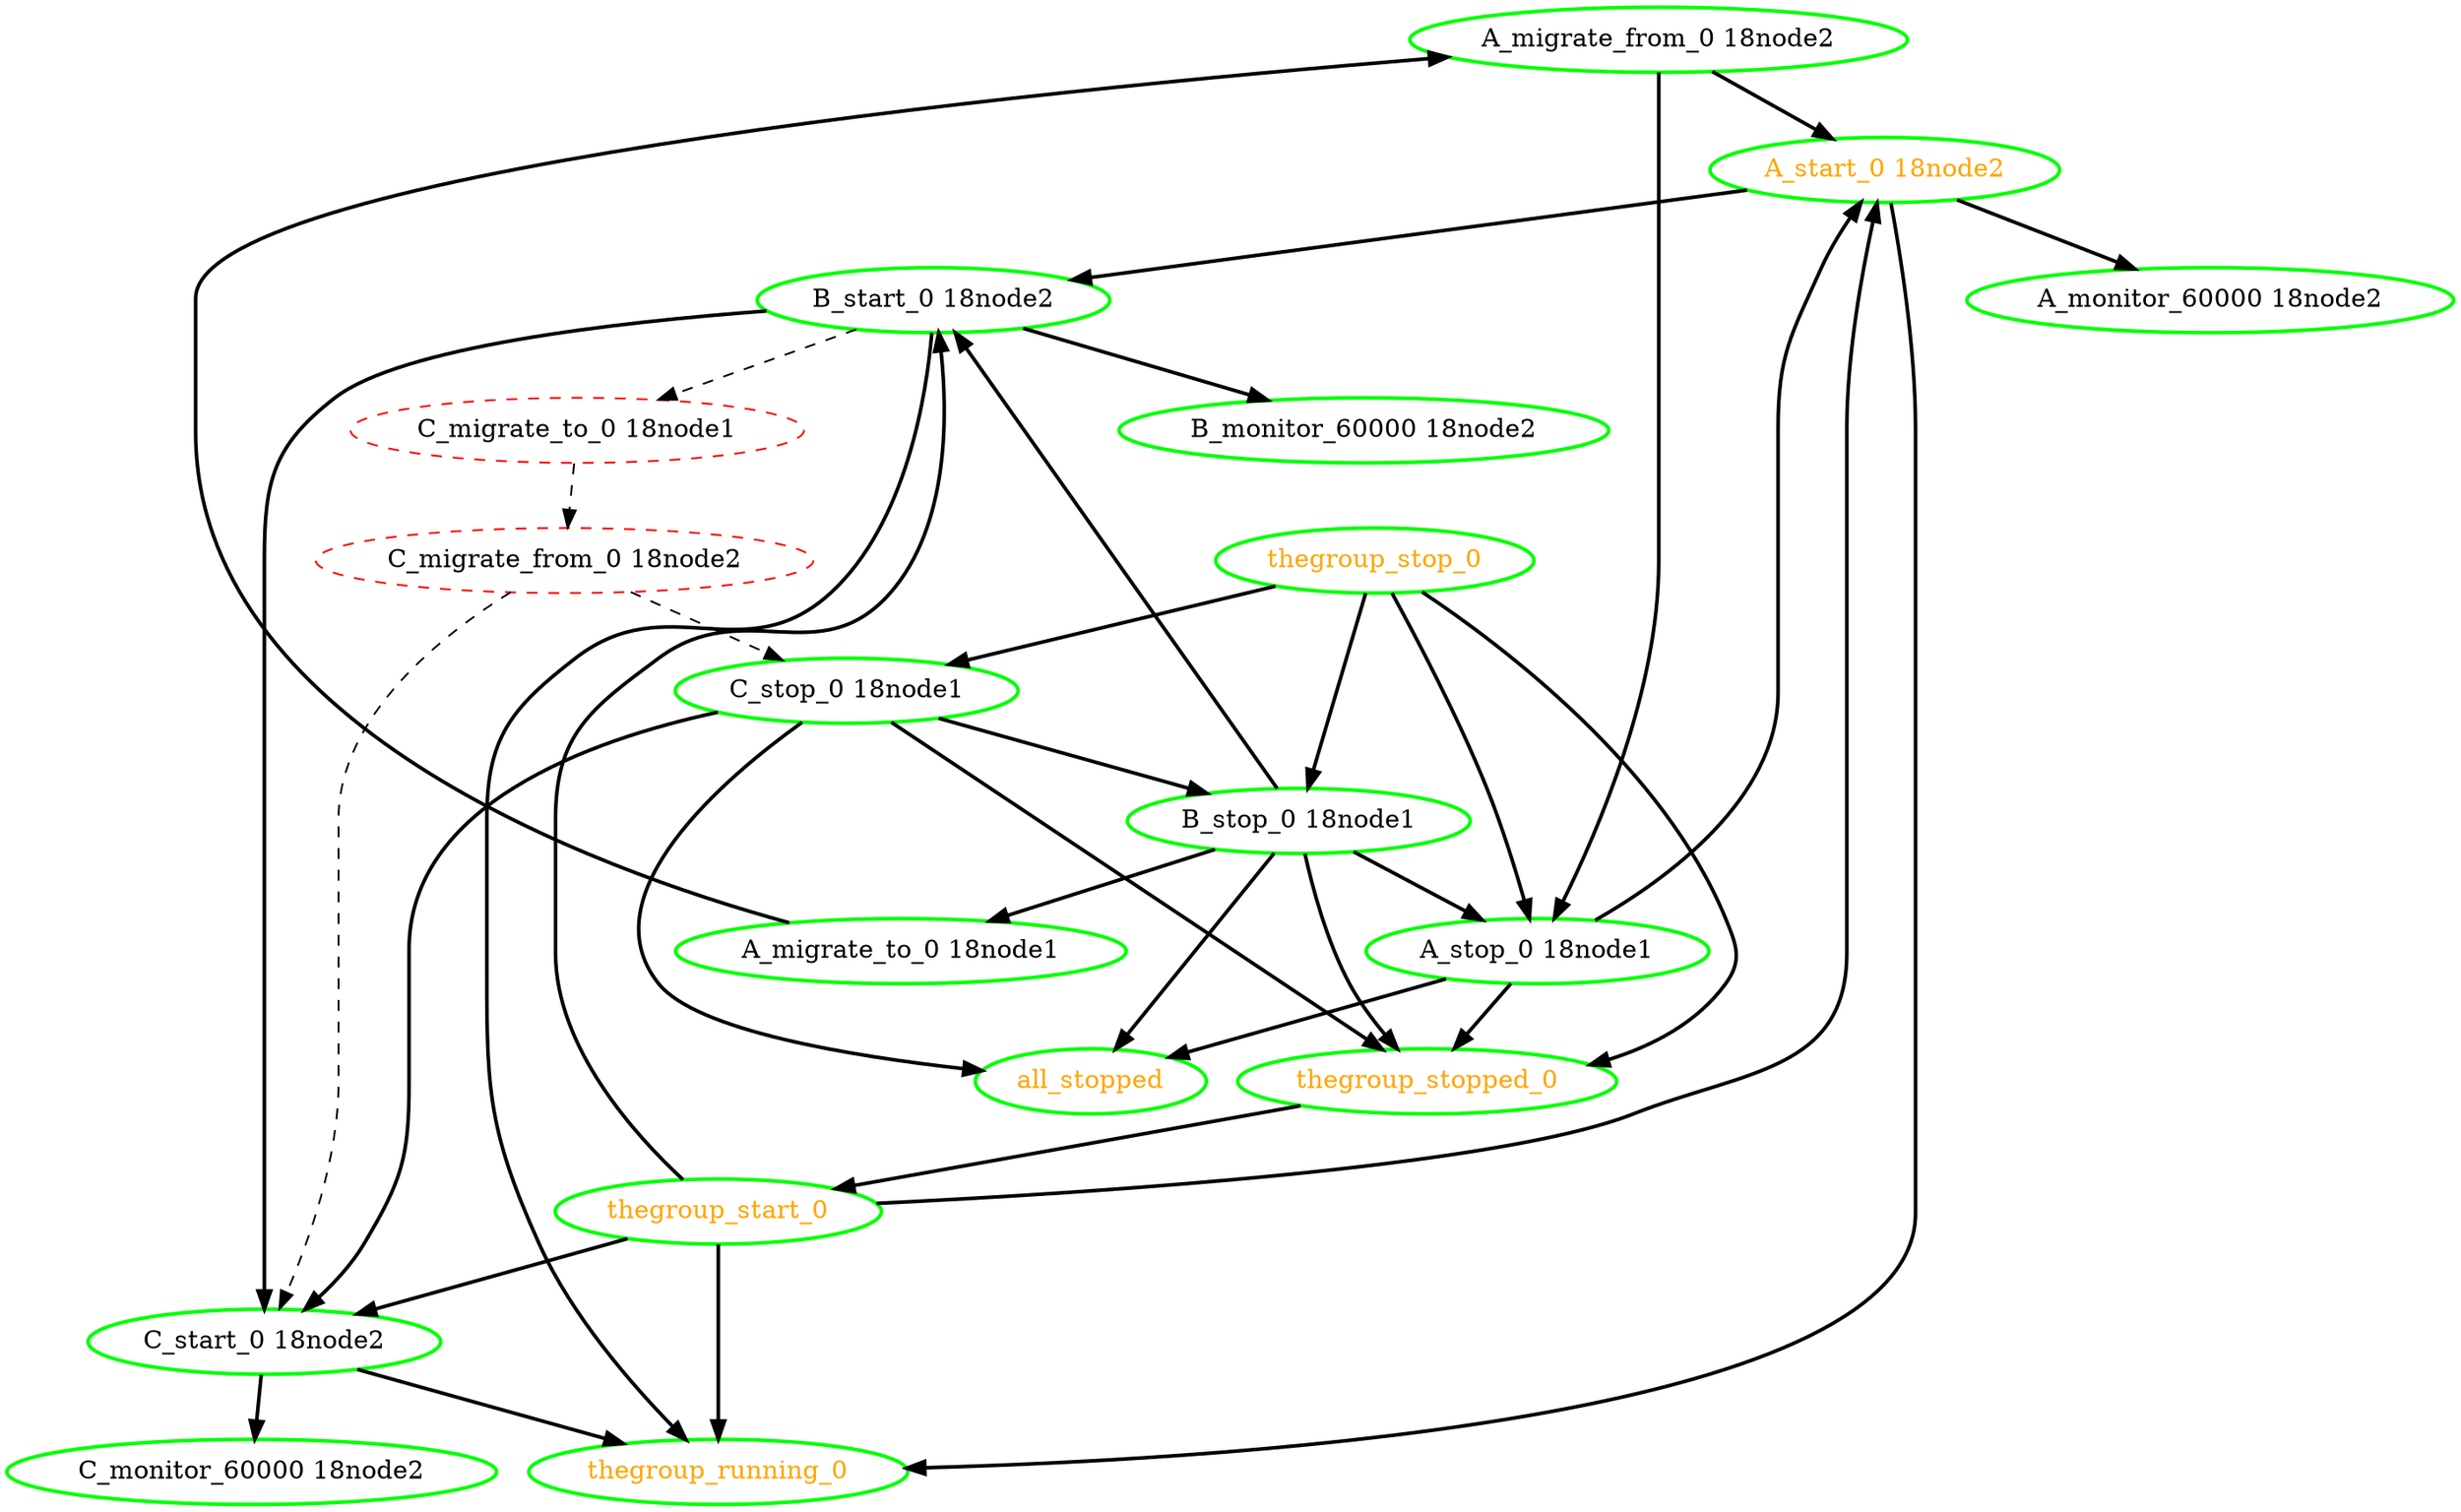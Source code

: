 digraph "g" {
"A_migrate_from_0 18node2" -> "A_start_0 18node2" [ style = bold]
"A_migrate_from_0 18node2" -> "A_stop_0 18node1" [ style = bold]
"A_migrate_from_0 18node2" [ style=bold color="green" fontcolor="black"]
"A_migrate_to_0 18node1" -> "A_migrate_from_0 18node2" [ style = bold]
"A_migrate_to_0 18node1" [ style=bold color="green" fontcolor="black"]
"A_monitor_60000 18node2" [ style=bold color="green" fontcolor="black"]
"A_start_0 18node2" -> "A_monitor_60000 18node2" [ style = bold]
"A_start_0 18node2" -> "B_start_0 18node2" [ style = bold]
"A_start_0 18node2" -> "thegroup_running_0" [ style = bold]
"A_start_0 18node2" [ style=bold color="green" fontcolor="orange"]
"A_stop_0 18node1" -> "A_start_0 18node2" [ style = bold]
"A_stop_0 18node1" -> "all_stopped" [ style = bold]
"A_stop_0 18node1" -> "thegroup_stopped_0" [ style = bold]
"A_stop_0 18node1" [ style=bold color="green" fontcolor="black"]
"B_monitor_60000 18node2" [ style=bold color="green" fontcolor="black"]
"B_start_0 18node2" -> "B_monitor_60000 18node2" [ style = bold]
"B_start_0 18node2" -> "C_migrate_to_0 18node1" [ style = dashed]
"B_start_0 18node2" -> "C_start_0 18node2" [ style = bold]
"B_start_0 18node2" -> "thegroup_running_0" [ style = bold]
"B_start_0 18node2" [ style=bold color="green" fontcolor="black"]
"B_stop_0 18node1" -> "A_migrate_to_0 18node1" [ style = bold]
"B_stop_0 18node1" -> "A_stop_0 18node1" [ style = bold]
"B_stop_0 18node1" -> "B_start_0 18node2" [ style = bold]
"B_stop_0 18node1" -> "all_stopped" [ style = bold]
"B_stop_0 18node1" -> "thegroup_stopped_0" [ style = bold]
"B_stop_0 18node1" [ style=bold color="green" fontcolor="black"]
"C_migrate_from_0 18node2" -> "C_start_0 18node2" [ style = dashed]
"C_migrate_from_0 18node2" -> "C_stop_0 18node1" [ style = dashed]
"C_migrate_from_0 18node2" [ style=dashed color="red" fontcolor="black"]
"C_migrate_to_0 18node1" -> "C_migrate_from_0 18node2" [ style = dashed]
"C_migrate_to_0 18node1" [ style=dashed color="red" fontcolor="black"]
"C_monitor_60000 18node2" [ style=bold color="green" fontcolor="black"]
"C_start_0 18node2" -> "C_monitor_60000 18node2" [ style = bold]
"C_start_0 18node2" -> "thegroup_running_0" [ style = bold]
"C_start_0 18node2" [ style=bold color="green" fontcolor="black"]
"C_stop_0 18node1" -> "B_stop_0 18node1" [ style = bold]
"C_stop_0 18node1" -> "C_start_0 18node2" [ style = bold]
"C_stop_0 18node1" -> "all_stopped" [ style = bold]
"C_stop_0 18node1" -> "thegroup_stopped_0" [ style = bold]
"C_stop_0 18node1" [ style=bold color="green" fontcolor="black"]
"all_stopped" [ style=bold color="green" fontcolor="orange"]
"thegroup_running_0" [ style=bold color="green" fontcolor="orange"]
"thegroup_start_0" -> "A_start_0 18node2" [ style = bold]
"thegroup_start_0" -> "B_start_0 18node2" [ style = bold]
"thegroup_start_0" -> "C_start_0 18node2" [ style = bold]
"thegroup_start_0" -> "thegroup_running_0" [ style = bold]
"thegroup_start_0" [ style=bold color="green" fontcolor="orange"]
"thegroup_stop_0" -> "A_stop_0 18node1" [ style = bold]
"thegroup_stop_0" -> "B_stop_0 18node1" [ style = bold]
"thegroup_stop_0" -> "C_stop_0 18node1" [ style = bold]
"thegroup_stop_0" -> "thegroup_stopped_0" [ style = bold]
"thegroup_stop_0" [ style=bold color="green" fontcolor="orange"]
"thegroup_stopped_0" -> "thegroup_start_0" [ style = bold]
"thegroup_stopped_0" [ style=bold color="green" fontcolor="orange"]
}
